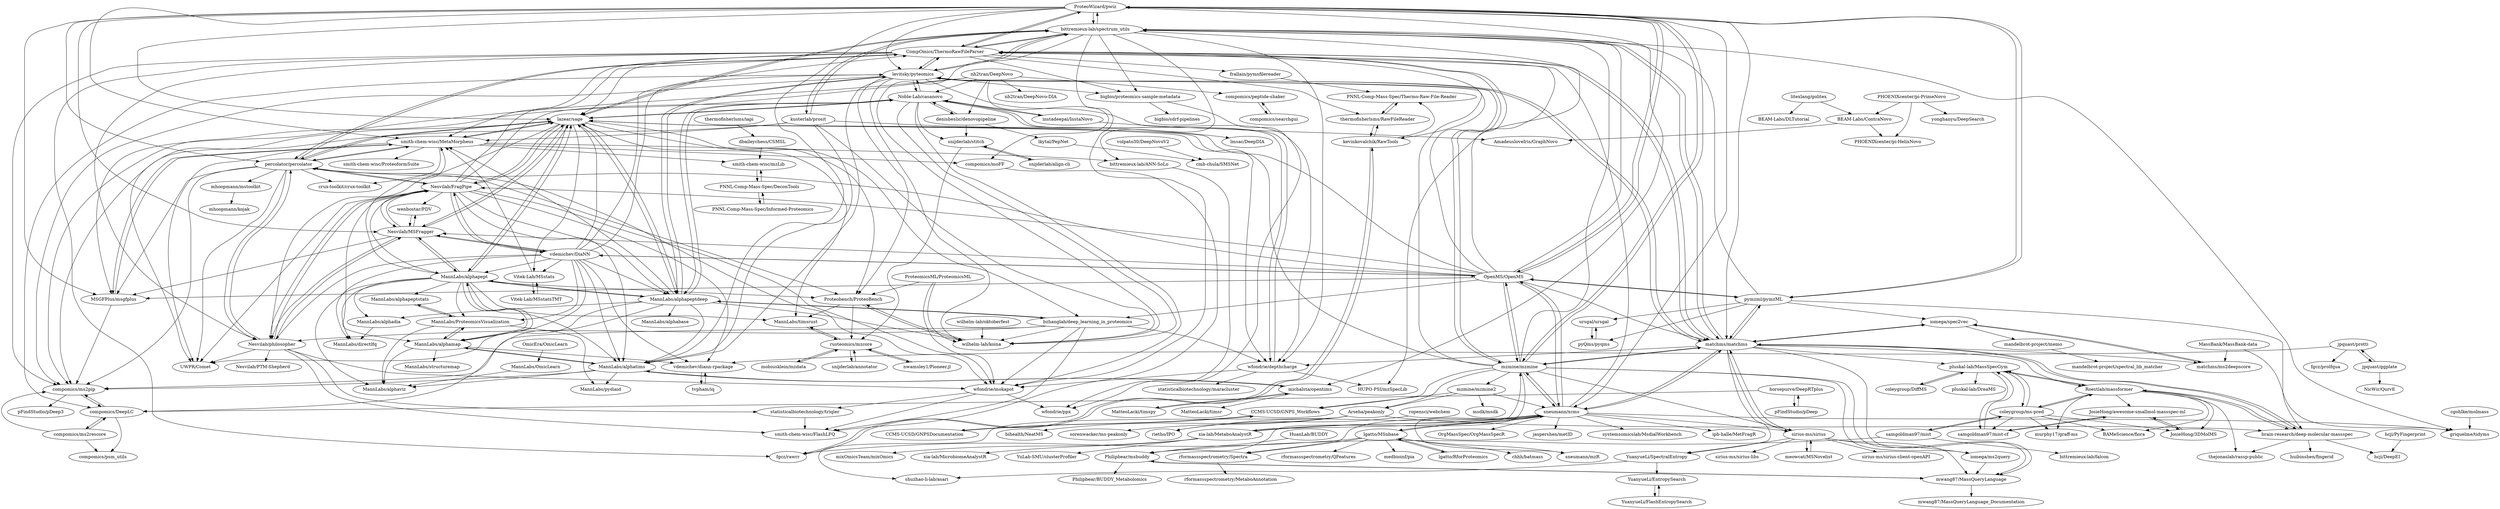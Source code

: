 digraph G {
"ProteoWizard/pwiz" -> "bittremieux-lab/spectrum_utils"
"ProteoWizard/pwiz" -> "pymzml/pymzML"
"ProteoWizard/pwiz" -> "CompOmics/ThermoRawFileParser"
"ProteoWizard/pwiz" -> "levitsky/pyteomics"
"ProteoWizard/pwiz" -> "OpenMS/OpenMS"
"ProteoWizard/pwiz" -> "mzmine/mzmine"
"ProteoWizard/pwiz" -> "smith-chem-wisc/MetaMorpheus"
"ProteoWizard/pwiz" -> "matchms/matchms"
"ProteoWizard/pwiz" -> "lazear/sage"
"ProteoWizard/pwiz" -> "percolator/percolator"
"ProteoWizard/pwiz" -> "sneumann/xcms"
"ProteoWizard/pwiz" -> "MSGFPlus/msgfplus"
"ProteoWizard/pwiz" -> "Nesvilab/MSFragger"
"ProteoWizard/pwiz" -> "michalsta/opentims"
"ProteoWizard/pwiz" -> "MannLabs/alphatims"
"vdemichev/DiaNN" -> "Nesvilab/FragPipe"
"vdemichev/DiaNN" -> "Nesvilab/MSFragger"
"vdemichev/DiaNN" -> "lazear/sage"
"vdemichev/DiaNN" -> "vdemichev/diann-rpackage"
"vdemichev/DiaNN" -> "Nesvilab/philosopher"
"vdemichev/DiaNN" -> "MannLabs/alphamap"
"vdemichev/DiaNN" -> "MannLabs/alphatims"
"vdemichev/DiaNN" -> "MannLabs/ProteomicsVisualization"
"vdemichev/DiaNN" -> "CompOmics/ThermoRawFileParser"
"vdemichev/DiaNN" -> "OpenMS/OpenMS"
"vdemichev/DiaNN" -> "MannLabs/alphapeptdeep"
"vdemichev/DiaNN" -> "MannLabs/directlfq"
"vdemichev/DiaNN" -> "levitsky/pyteomics"
"vdemichev/DiaNN" -> "Vitek-Lab/MSstats"
"vdemichev/DiaNN" -> "MannLabs/alphapept"
"CCMS-UCSD/GNPSDocumentation" -> "CCMS-UCSD/GNPS_Workflows"
"bigbio/proteomics-sample-metadata" -> "bigbio/sdrf-pipelines"
"bigbio/proteomics-sample-metadata" -> "wfondrie/ppx"
"xia-lab/MetaboAnalystR" -> "sneumann/xcms"
"xia-lab/MetaboAnalystR" -> "xia-lab/MicrobiomeAnalystR" ["e"=1]
"xia-lab/MetaboAnalystR" -> "YuLab-SMU/clusterProfiler" ["e"=1]
"xia-lab/MetaboAnalystR" -> "mixOmicsTeam/mixOmics"
"xia-lab/MetaboAnalystR" -> "mzmine/mzmine"
"statisticalbiotechnology/triqler" -> "smith-chem-wisc/FlashLFQ"
"brain-research/deep-molecular-massspec" -> "hcji/DeepEI"
"brain-research/deep-molecular-massspec" -> "Roestlab/massformer"
"brain-research/deep-molecular-massspec" -> "matchms/matchms"
"brain-research/deep-molecular-massspec" -> "thejonaslab/rassp-public"
"brain-research/deep-molecular-massspec" -> "huibinshen/fingerid"
"kevinkovalchik/RawTools" -> "fgcz/rawrr"
"kevinkovalchik/RawTools" -> "thermofisherlsms/RawFileReader"
"kevinkovalchik/RawTools" -> "PNNL-Comp-Mass-Spec/Thermo-Raw-File-Reader"
"OpenMS/OpenMS" -> "ProteoWizard/pwiz"
"OpenMS/OpenMS" -> "sneumann/xcms"
"OpenMS/OpenMS" -> "bittremieux-lab/spectrum_utils"
"OpenMS/OpenMS" -> "matchms/matchms"
"OpenMS/OpenMS" -> "pymzml/pymzML"
"OpenMS/OpenMS" -> "lazear/sage"
"OpenMS/OpenMS" -> "mzmine/mzmine"
"OpenMS/OpenMS" -> "Nesvilab/FragPipe"
"OpenMS/OpenMS" -> "CompOmics/ThermoRawFileParser"
"OpenMS/OpenMS" -> "percolator/percolator"
"OpenMS/OpenMS" -> "Nesvilab/MSFragger"
"OpenMS/OpenMS" -> "MSGFPlus/msgfplus"
"OpenMS/OpenMS" -> "vdemichev/DiaNN"
"OpenMS/OpenMS" -> "levitsky/pyteomics"
"OpenMS/OpenMS" -> "bzhanglab/deep_learning_in_proteomics"
"sneumann/xcms" -> "lgatto/MSnbase"
"sneumann/xcms" -> "rietho/IPO"
"sneumann/xcms" -> "sneumann/mzR"
"sneumann/xcms" -> "matchms/matchms"
"sneumann/xcms" -> "mzmine/mzmine"
"sneumann/xcms" -> "xia-lab/MetaboAnalystR"
"sneumann/xcms" -> "CompOmics/ThermoRawFileParser"
"sneumann/xcms" -> "OpenMS/OpenMS"
"sneumann/xcms" -> "sirius-ms/sirius"
"sneumann/xcms" -> "OrgMassSpec/OrgMassSpecR"
"sneumann/xcms" -> "jaspershen/metID"
"sneumann/xcms" -> "rformassspectrometry/Spectra"
"sneumann/xcms" -> "systemsomicslab/MsdialWorkbench"
"sneumann/xcms" -> "ipb-halle/MetFragR"
"sneumann/xcms" -> "griquelme/tidyms"
"hcji/PyFingerprint" -> "hcji/DeepEI"
"kusterlab/prosit" -> "compomics/ms2pip"
"kusterlab/prosit" -> "bittremieux-lab/spectrum_utils"
"kusterlab/prosit" -> "lmsac/DeepDIA"
"kusterlab/prosit" -> "smith-chem-wisc/MetaMorpheus"
"kusterlab/prosit" -> "wilhelm-lab/koina"
"kusterlab/prosit" -> "MannLabs/alphatims"
"Vitek-Lab/MSstats" -> "Vitek-Lab/MSstatsTMT"
"Vitek-Lab/MSstats" -> "smith-chem-wisc/MetaMorpheus"
"CompOmics/ThermoRawFileParser" -> "kevinkovalchik/RawTools"
"CompOmics/ThermoRawFileParser" -> "percolator/percolator"
"CompOmics/ThermoRawFileParser" -> "thermofisherlsms/RawFileReader"
"CompOmics/ThermoRawFileParser" -> "matchms/matchms"
"CompOmics/ThermoRawFileParser" -> "levitsky/pyteomics"
"CompOmics/ThermoRawFileParser" -> "bittremieux-lab/spectrum_utils"
"CompOmics/ThermoRawFileParser" -> "bigbio/proteomics-sample-metadata"
"CompOmics/ThermoRawFileParser" -> "ProteoWizard/pwiz"
"CompOmics/ThermoRawFileParser" -> "Nesvilab/philosopher"
"CompOmics/ThermoRawFileParser" -> "lazear/sage"
"CompOmics/ThermoRawFileParser" -> "frallain/pymsfilereader"
"CompOmics/ThermoRawFileParser" -> "smith-chem-wisc/MetaMorpheus"
"CompOmics/ThermoRawFileParser" -> "compomics/ms2pip"
"CompOmics/ThermoRawFileParser" -> "mzmine/mzmine"
"CompOmics/ThermoRawFileParser" -> "fgcz/rawrr"
"Nesvilab/MSFragger" -> "Nesvilab/FragPipe"
"Nesvilab/MSFragger" -> "Nesvilab/philosopher"
"Nesvilab/MSFragger" -> "wenbostar/PDV"
"Nesvilab/MSFragger" -> "lazear/sage"
"Nesvilab/MSFragger" -> "MSGFPlus/msgfplus"
"Nesvilab/MSFragger" -> "MannLabs/alphapept"
"Nesvilab/MSFragger" -> "vdemichev/DiaNN"
"bittremieux-lab/spectrum_utils" -> "matchms/matchms"
"bittremieux-lab/spectrum_utils" -> "levitsky/pyteomics"
"bittremieux-lab/spectrum_utils" -> "wfondrie/mokapot"
"bittremieux-lab/spectrum_utils" -> "lazear/sage"
"bittremieux-lab/spectrum_utils" -> "kusterlab/prosit"
"bittremieux-lab/spectrum_utils" -> "CompOmics/ThermoRawFileParser"
"bittremieux-lab/spectrum_utils" -> "ProteoWizard/pwiz"
"bittremieux-lab/spectrum_utils" -> "griquelme/tidyms"
"bittremieux-lab/spectrum_utils" -> "bigbio/proteomics-sample-metadata"
"bittremieux-lab/spectrum_utils" -> "wilhelm-lab/koina"
"bittremieux-lab/spectrum_utils" -> "bittremieux-lab/ANN-SoLo"
"bittremieux-lab/spectrum_utils" -> "wfondrie/depthcharge"
"bittremieux-lab/spectrum_utils" -> "HUPO-PSI/mzSpecLib"
"MassBank/MassBank-data" -> "matchms/ms2deepscore"
"MassBank/MassBank-data" -> "griquelme/tidyms"
"volpato30/DeepNovoV2" -> "cmb-chula/SMSNet"
"compomics/DeepLC" -> "compomics/ms2pip"
"compomics/DeepLC" -> "compomics/psm_utils"
"compomics/DeepLC" -> "compomics/ms2rescore"
"compomics/ms2rescore" -> "compomics/DeepLC"
"compomics/ms2rescore" -> "compomics/ms2pip"
"compomics/ms2rescore" -> "compomics/psm_utils"
"pFindStudio/pDeep" -> "horsepurve/DeepRTplus"
"rformassspectrometry/Spectra" -> "rformassspectrometry/MetaboAnnotation"
"wenbostar/PDV" -> "Nesvilab/MSFragger"
"Vitek-Lab/MSstatsTMT" -> "Vitek-Lab/MSstats"
"jpquast/protti" -> "jpquast/ggplate"
"jpquast/protti" -> "fgcz/prolfqua"
"jpquast/protti" -> "vdemichev/diann-rpackage"
"matchms/matchms" -> "iomega/spec2vec"
"matchms/matchms" -> "bittremieux-lab/spectrum_utils"
"matchms/matchms" -> "mzmine/mzmine"
"matchms/matchms" -> "mwang87/MassQueryLanguage"
"matchms/matchms" -> "sirius-ms/sirius"
"matchms/matchms" -> "matchms/ms2deepscore"
"matchms/matchms" -> "pymzml/pymzML"
"matchms/matchms" -> "YuanyueLi/SpectralEntropy"
"matchms/matchms" -> "CompOmics/ThermoRawFileParser"
"matchms/matchms" -> "brain-research/deep-molecular-massspec"
"matchms/matchms" -> "levitsky/pyteomics"
"matchms/matchms" -> "sneumann/xcms"
"matchms/matchms" -> "pluskal-lab/MassSpecGym"
"matchms/matchms" -> "wfondrie/depthcharge"
"matchms/matchms" -> "Roestlab/massformer"
"OmicEra/OmicLearn" -> "MannLabs/OmicLearn"
"percolator/percolator" -> "smith-chem-wisc/MetaMorpheus"
"percolator/percolator" -> "UWPR/Comet"
"percolator/percolator" -> "crux-toolkit/crux-toolkit"
"percolator/percolator" -> "Nesvilab/philosopher"
"percolator/percolator" -> "lazear/sage"
"percolator/percolator" -> "CompOmics/ThermoRawFileParser"
"percolator/percolator" -> "Nesvilab/FragPipe"
"percolator/percolator" -> "wfondrie/mokapot"
"percolator/percolator" -> "MSGFPlus/msgfplus"
"percolator/percolator" -> "compomics/ms2pip"
"percolator/percolator" -> "mhoopmann/mstoolkit"
"percolator/percolator" -> "Proteobench/ProteoBench"
"mzmine/mzmine" -> "matchms/matchms"
"mzmine/mzmine" -> "sneumann/xcms"
"mzmine/mzmine" -> "sirius-ms/sirius"
"mzmine/mzmine" -> "mwang87/MassQueryLanguage"
"mzmine/mzmine" -> "CompOmics/ThermoRawFileParser"
"mzmine/mzmine" -> "ProteoWizard/pwiz"
"mzmine/mzmine" -> "CCMS-UCSD/GNPS_Workflows"
"mzmine/mzmine" -> "bittremieux-lab/spectrum_utils"
"mzmine/mzmine" -> "OpenMS/OpenMS"
"mzmine/mzmine" -> "levitsky/pyteomics"
"mzmine/mzmine" -> "iomega/ms2query"
"mzmine/mzmine" -> "mzmine/mzmine2"
"mzmine/mzmine" -> "lazear/sage"
"mzmine/mzmine" -> "Arseha/peakonly"
"mzmine/mzmine" -> "Philipbear/msbuddy"
"PNNL-Comp-Mass-Spec/DeconTools" -> "PNNL-Comp-Mass-Spec/Informed-Proteomics"
"PNNL-Comp-Mass-Spec/DeconTools" -> "smith-chem-wisc/mzLib"
"PNNL-Comp-Mass-Spec/Informed-Proteomics" -> "PNNL-Comp-Mass-Spec/DeconTools"
"compomics/moFF" -> "smith-chem-wisc/FlashLFQ"
"vdemichev/diann-rpackage" -> "tvpham/iq"
"michalsta/opentims" -> "MatteoLacki/timspy"
"michalsta/opentims" -> "MannLabs/alphatims"
"michalsta/opentims" -> "MatteoLacki/timsr"
"Arseha/peakonly" -> "bihealth/NeatMS"
"Arseha/peakonly" -> "sorenwacker/ms-peakonly"
"Arseha/peakonly" -> "shuzhao-li-lab/asari"
"Arseha/peakonly" -> "brain-research/deep-molecular-massspec"
"YuanyueLi/SpectralEntropy" -> "YuanyueLi/EntropySearch"
"YuanyueLi/SpectralEntropy" -> "shuzhao-li-lab/asari"
"fgcz/rawrr" -> "kevinkovalchik/RawTools"
"cgohlke/molmass" -> "griquelme/tidyms"
"bzhanglab/deep_learning_in_proteomics" -> "MannLabs/alphapeptdeep"
"bzhanglab/deep_learning_in_proteomics" -> "wilhelm-lab/koina"
"bzhanglab/deep_learning_in_proteomics" -> "wfondrie/mokapot"
"bzhanglab/deep_learning_in_proteomics" -> "wfondrie/depthcharge"
"bzhanglab/deep_learning_in_proteomics" -> "smith-chem-wisc/FlashLFQ"
"bzhanglab/deep_learning_in_proteomics" -> "Nesvilab/philosopher"
"bzhanglab/deep_learning_in_proteomics" -> "compomics/ms2pip"
"levitsky/pyteomics" -> "bittremieux-lab/spectrum_utils"
"levitsky/pyteomics" -> "compomics/ms2pip"
"levitsky/pyteomics" -> "compomics/DeepLC"
"levitsky/pyteomics" -> "MannLabs/alphapeptdeep"
"levitsky/pyteomics" -> "CompOmics/ThermoRawFileParser"
"levitsky/pyteomics" -> "wilhelm-lab/koina"
"levitsky/pyteomics" -> "matchms/matchms"
"levitsky/pyteomics" -> "Proteobench/ProteoBench"
"levitsky/pyteomics" -> "bigbio/proteomics-sample-metadata"
"levitsky/pyteomics" -> "MannLabs/alphatims"
"levitsky/pyteomics" -> "Noble-Lab/casanovo"
"levitsky/pyteomics" -> "wfondrie/depthcharge"
"MannLabs/alphapept" -> "MannLabs/alphamap"
"MannLabs/alphapept" -> "lazear/sage"
"MannLabs/alphapept" -> "MannLabs/alphapeptdeep"
"MannLabs/alphapept" -> "MannLabs/alphatims"
"MannLabs/alphapept" -> "Nesvilab/MSFragger"
"MannLabs/alphapept" -> "MannLabs/ProteomicsVisualization"
"MannLabs/alphapept" -> "MannLabs/alphaviz"
"MannLabs/alphapept" -> "MannLabs/alphapeptstats"
"MannLabs/alphapept" -> "MannLabs/directlfq"
"MannLabs/alphapept" -> "MannLabs/timsrust"
"MannLabs/alphapept" -> "Proteobench/ProteoBench"
"MannLabs/alphapept" -> "MannLabs/alphadia"
"MannLabs/alphapept" -> "smith-chem-wisc/MetaMorpheus"
"wfondrie/mokapot" -> "statisticalbiotechnology/triqler"
"wfondrie/mokapot" -> "wfondrie/ppx"
"wfondrie/mokapot" -> "smith-chem-wisc/FlashLFQ"
"tvpham/iq" -> "vdemichev/diann-rpackage"
"MatteoLacki/timspy" -> "michalsta/opentims"
"iomega/spec2vec" -> "matchms/matchms"
"iomega/spec2vec" -> "matchms/ms2deepscore"
"iomega/spec2vec" -> "mandelbrot-project/memo"
"mzmine/mzmine2" -> "msdk/msdk"
"mzmine/mzmine2" -> "CCMS-UCSD/GNPS_Workflows"
"mzmine/mzmine2" -> "Arseha/peakonly"
"mzmine/mzmine2" -> "sneumann/xcms"
"mwang87/MassQueryLanguage" -> "Philipbear/msbuddy"
"mwang87/MassQueryLanguage" -> "mwang87/MassQueryLanguage_Documentation"
"pymzml/pymzML" -> "matchms/matchms"
"pymzml/pymzML" -> "pyQms/pyqms"
"pymzml/pymzML" -> "ProteoWizard/pwiz"
"pymzml/pymzML" -> "ursgal/ursgal"
"pymzml/pymzML" -> "bittremieux-lab/spectrum_utils"
"pymzml/pymzML" -> "OpenMS/OpenMS"
"pymzml/pymzML" -> "brain-research/deep-molecular-massspec"
"pymzml/pymzML" -> "iomega/spec2vec"
"mhoopmann/mstoolkit" -> "mhoopmann/kojak"
"mobiusklein/mzdata" -> "rusteomics/mzcore"
"MannLabs/ProteomicsVisualization" -> "MannLabs/alphamap"
"MannLabs/ProteomicsVisualization" -> "MannLabs/pydiaid"
"MannLabs/ProteomicsVisualization" -> "MannLabs/alphaviz"
"MannLabs/ProteomicsVisualization" -> "MannLabs/alphapeptstats"
"MannLabs/alphatims" -> "michalsta/opentims"
"MannLabs/alphatims" -> "MannLabs/alphaviz"
"MannLabs/alphatims" -> "MannLabs/alphamap"
"MannLabs/alphatims" -> "MannLabs/pydiaid"
"MannLabs/alphatims" -> "compomics/ms2pip"
"ropensci/webchem" -> "rietho/IPO"
"wfondrie/depthcharge" -> "Noble-Lab/casanovo"
"wfondrie/depthcharge" -> "HUPO-PSI/mzSpecLib"
"wfondrie/depthcharge" -> "statisticalbiotechnology/maracluster"
"wfondrie/depthcharge" -> "wfondrie/mokapot"
"iomega/ms2query" -> "mwang87/MassQueryLanguage"
"matchms/ms2deepscore" -> "iomega/spec2vec"
"MannLabs/alphamap" -> "MannLabs/alphapept"
"MannLabs/alphamap" -> "MannLabs/alphaviz"
"MannLabs/alphamap" -> "MannLabs/ProteomicsVisualization"
"MannLabs/alphamap" -> "MannLabs/structuremap"
"MannLabs/alphamap" -> "MannLabs/alphatims"
"MannLabs/alphamap" -> "vdemichev/diann-rpackage"
"denisbeslic/denovopipeline" -> "lkytal/PepNet"
"denisbeslic/denovopipeline" -> "snijderlab/stitch"
"denisbeslic/denovopipeline" -> "Noble-Lab/casanovo"
"meowcat/MSNovelist" -> "sirius-ms/sirius"
"mandelbrot-project/memo" -> "mandelbrot-project/spectral_lib_matcher"
"Roestlab/massformer" -> "coleygroup/ms-pred"
"Roestlab/massformer" -> "pluskal-lab/MassSpecGym"
"Roestlab/massformer" -> "JosieHong/3DMolMS"
"Roestlab/massformer" -> "thejonaslab/rassp-public"
"Roestlab/massformer" -> "murphy17/graff-ms"
"Roestlab/massformer" -> "BAMeScience/fiora"
"Roestlab/massformer" -> "JosieHong/awesome-smallmol-massspec-ml"
"Roestlab/massformer" -> "brain-research/deep-molecular-massspec"
"Noble-Lab/casanovo" -> "wfondrie/depthcharge"
"Noble-Lab/casanovo" -> "denisbeslic/denovopipeline"
"Noble-Lab/casanovo" -> "wilhelm-lab/koina"
"Noble-Lab/casanovo" -> "MannLabs/alphapeptdeep"
"Noble-Lab/casanovo" -> "lazear/sage"
"Noble-Lab/casanovo" -> "wfondrie/mokapot"
"Noble-Lab/casanovo" -> "snijderlab/stitch"
"Noble-Lab/casanovo" -> "instadeepai/InstaNovo"
"Noble-Lab/casanovo" -> "levitsky/pyteomics"
"pyQms/pyqms" -> "ursgal/ursgal"
"frallain/pymsfilereader" -> "PNNL-Comp-Mass-Spec/Thermo-Raw-File-Reader"
"ursgal/ursgal" -> "pyQms/pyqms"
"thermofisherlsms/RawFileReader" -> "PNNL-Comp-Mass-Spec/Thermo-Raw-File-Reader"
"thermofisherlsms/RawFileReader" -> "kevinkovalchik/RawTools"
"compomics/peptide-shaker" -> "compomics/searchgui"
"PNNL-Comp-Mass-Spec/Thermo-Raw-File-Reader" -> "thermofisherlsms/RawFileReader"
"lkytal/PepNet" -> "cmb-chula/SMSNet"
"MannLabs/alphapeptstats" -> "MannLabs/ProteomicsVisualization"
"YuanyueLi/EntropySearch" -> "YuanyueLi/FlashEntropySearch"
"MannLabs/alphapeptdeep" -> "bzhanglab/deep_learning_in_proteomics"
"MannLabs/alphapeptdeep" -> "MannLabs/alphapept"
"MannLabs/alphapeptdeep" -> "MannLabs/alphatims"
"MannLabs/alphapeptdeep" -> "MannLabs/alphabase"
"MannLabs/alphapeptdeep" -> "Noble-Lab/casanovo"
"MannLabs/alphapeptdeep" -> "UWPR/Comet"
"MannLabs/alphapeptdeep" -> "levitsky/pyteomics"
"MannLabs/alphapeptdeep" -> "smith-chem-wisc/MetaMorpheus"
"MannLabs/alphapeptdeep" -> "wilhelm-lab/koina"
"MannLabs/alphapeptdeep" -> "MannLabs/alphadia"
"MannLabs/alphapeptdeep" -> "lazear/sage"
"MannLabs/alphapeptdeep" -> "compomics/DeepLC"
"JosieHong/3DMolMS" -> "JosieHong/awesome-smallmol-massspec-ml"
"snijderlab/stitch" -> "snijderlab/align-cli"
"snijderlab/stitch" -> "rusteomics/mzcore"
"compomics/searchgui" -> "compomics/peptide-shaker"
"MannLabs/alphadia" -> "MannLabs/directlfq"
"CCMS-UCSD/GNPS_Workflows" -> "CCMS-UCSD/GNPSDocumentation"
"samgoldman97/mist" -> "bittremieux-lab/falcon"
"samgoldman97/mist" -> "coleygroup/ms-pred"
"samgoldman97/mist" -> "Philipbear/msbuddy"
"dbaileychess/CSMSL" -> "smith-chem-wisc/mzLib"
"MSGFPlus/msgfplus" -> "compomics/ms2pip"
"MSGFPlus/msgfplus" -> "smith-chem-wisc/MetaMorpheus"
"thermofisherlsms/iapi" -> "dbaileychess/CSMSL"
"jpquast/ggplate" -> "jpquast/protti"
"jpquast/ggplate" -> "NicWir/QurvE"
"lgatto/RforProteomics" -> "lgatto/MSnbase"
"lazear/sage" -> "Nesvilab/FragPipe"
"lazear/sage" -> "MannLabs/alphapept"
"lazear/sage" -> "Proteobench/ProteoBench"
"lazear/sage" -> "smith-chem-wisc/MetaMorpheus"
"lazear/sage" -> "Nesvilab/MSFragger"
"lazear/sage" -> "percolator/percolator"
"lazear/sage" -> "bittremieux-lab/spectrum_utils"
"lazear/sage" -> "MannLabs/timsrust"
"lazear/sage" -> "wfondrie/depthcharge"
"lazear/sage" -> "Noble-Lab/casanovo"
"lazear/sage" -> "Vitek-Lab/MSstats"
"lazear/sage" -> "UWPR/Comet"
"lazear/sage" -> "MannLabs/alphapeptdeep"
"lazear/sage" -> "bzhanglab/deep_learning_in_proteomics"
"lazear/sage" -> "Nesvilab/philosopher"
"MannLabs/OmicLearn" -> "MannLabs/alphaviz"
"wilhelm-lab/koina" -> "Proteobench/ProteoBench"
"Proteobench/ProteoBench" -> "MannLabs/timsrust"
"Proteobench/ProteoBench" -> "wilhelm-lab/koina"
"Proteobench/ProteoBench" -> "rusteomics/mzcore"
"HuanLab/BUDDY" -> "Philipbear/msbuddy"
"wilhelm-lab/oktoberfest" -> "wilhelm-lab/koina"
"ProteomicsML/ProteomicsML" -> "Proteobench/ProteoBench"
"ProteomicsML/ProteomicsML" -> "wilhelm-lab/koina"
"ProteomicsML/ProteomicsML" -> "wfondrie/mokapot"
"Philipbear/msbuddy" -> "Philipbear/BUDDY_Metabolomics"
"Philipbear/msbuddy" -> "mwang87/MassQueryLanguage"
"smith-chem-wisc/mzLib" -> "PNNL-Comp-Mass-Spec/DeconTools"
"instadeepai/InstaNovo" -> "AmadeusloveIris/GraphNovo"
"instadeepai/InstaNovo" -> "Noble-Lab/casanovo"
"coleygroup/ms-pred" -> "Roestlab/massformer"
"coleygroup/ms-pred" -> "pluskal-lab/MassSpecGym"
"coleygroup/ms-pred" -> "murphy17/graff-ms"
"coleygroup/ms-pred" -> "samgoldman97/mist-cf"
"coleygroup/ms-pred" -> "JosieHong/3DMolMS"
"coleygroup/ms-pred" -> "samgoldman97/mist"
"coleygroup/ms-pred" -> "BAMeScience/fiora"
"JosieHong/awesome-smallmol-massspec-ml" -> "samgoldman97/mist-cf"
"JosieHong/awesome-smallmol-massspec-ml" -> "JosieHong/3DMolMS"
"samgoldman97/mist-cf" -> "pluskal-lab/MassSpecGym"
"samgoldman97/mist-cf" -> "JosieHong/awesome-smallmol-massspec-ml"
"YuanyueLi/FlashEntropySearch" -> "YuanyueLi/EntropySearch"
"MannLabs/timsrust" -> "rusteomics/mzcore"
"snijderlab/annotator" -> "rusteomics/mzcore"
"rusteomics/mzcore" -> "MannLabs/timsrust"
"rusteomics/mzcore" -> "nwamsley1/Pioneer.jl"
"rusteomics/mzcore" -> "mobiusklein/mzdata"
"rusteomics/mzcore" -> "snijderlab/annotator"
"snijderlab/align-cli" -> "snijderlab/stitch"
"bittremieux-lab/ANN-SoLo" -> "wfondrie/ppx"
"smith-chem-wisc/MetaMorpheus" -> "smith-chem-wisc/mzLib"
"smith-chem-wisc/MetaMorpheus" -> "bittremieux-lab/ANN-SoLo"
"smith-chem-wisc/MetaMorpheus" -> "percolator/percolator"
"smith-chem-wisc/MetaMorpheus" -> "MSGFPlus/msgfplus"
"smith-chem-wisc/MetaMorpheus" -> "lazear/sage"
"smith-chem-wisc/MetaMorpheus" -> "UWPR/Comet"
"smith-chem-wisc/MetaMorpheus" -> "compomics/moFF"
"smith-chem-wisc/MetaMorpheus" -> "crux-toolkit/crux-toolkit"
"smith-chem-wisc/MetaMorpheus" -> "smith-chem-wisc/ProteoformSuite"
"horsepurve/DeepRTplus" -> "pFindStudio/pDeep"
"horsepurve/DeepRTplus" -> "compomics/DeepLC"
"BEAM-Labs/ContraNovo" -> "PHOENIXcenter/pi-HelixNovo"
"BEAM-Labs/ContraNovo" -> "AmadeusloveIris/GraphNovo"
"nwamsley1/Pioneer.jl" -> "rusteomics/mzcore"
"litexlang/golitex" -> "BEAM-Labs/ContraNovo"
"litexlang/golitex" -> "BEAM-Labs/DLTutorial"
"Nesvilab/philosopher" -> "Nesvilab/MSFragger"
"Nesvilab/philosopher" -> "Nesvilab/FragPipe"
"Nesvilab/philosopher" -> "UWPR/Comet"
"Nesvilab/philosopher" -> "wfondrie/mokapot"
"Nesvilab/philosopher" -> "Nesvilab/PTM-Shepherd"
"Nesvilab/philosopher" -> "smith-chem-wisc/FlashLFQ"
"Nesvilab/philosopher" -> "percolator/percolator"
"Nesvilab/philosopher" -> "statisticalbiotechnology/triqler"
"PHOENIXcenter/pi-PrimeNovo" -> "PHOENIXcenter/pi-HelixNovo"
"PHOENIXcenter/pi-PrimeNovo" -> "BEAM-Labs/ContraNovo"
"PHOENIXcenter/pi-PrimeNovo" -> "yonghanyu/DeepSearch"
"pluskal-lab/MassSpecGym" -> "samgoldman97/mist-cf"
"pluskal-lab/MassSpecGym" -> "coleygroup/DiffMS"
"pluskal-lab/MassSpecGym" -> "coleygroup/ms-pred"
"pluskal-lab/MassSpecGym" -> "pluskal-lab/DreaMS"
"pluskal-lab/MassSpecGym" -> "Roestlab/massformer"
"compomics/ms2pip" -> "compomics/DeepLC"
"compomics/ms2pip" -> "pFindStudio/pDeep3"
"Nesvilab/FragPipe" -> "Nesvilab/MSFragger"
"Nesvilab/FragPipe" -> "lazear/sage"
"Nesvilab/FragPipe" -> "vdemichev/DiaNN"
"Nesvilab/FragPipe" -> "Nesvilab/philosopher"
"Nesvilab/FragPipe" -> "percolator/percolator"
"Nesvilab/FragPipe" -> "MannLabs/alphatims"
"Nesvilab/FragPipe" -> "MannLabs/alphamap"
"Nesvilab/FragPipe" -> "wenbostar/PDV"
"Nesvilab/FragPipe" -> "UWPR/Comet"
"Nesvilab/FragPipe" -> "Noble-Lab/casanovo"
"Nesvilab/FragPipe" -> "vdemichev/diann-rpackage"
"Nesvilab/FragPipe" -> "MannLabs/alphapept"
"Nesvilab/FragPipe" -> "MannLabs/alphapeptdeep"
"Nesvilab/FragPipe" -> "CompOmics/ThermoRawFileParser"
"Nesvilab/FragPipe" -> "wfondrie/mokapot"
"sirius-ms/sirius" -> "sirius-ms/sirius-client-openAPI"
"sirius-ms/sirius" -> "meowcat/MSNovelist"
"sirius-ms/sirius" -> "iomega/ms2query"
"sirius-ms/sirius" -> "mwang87/MassQueryLanguage"
"sirius-ms/sirius" -> "matchms/matchms"
"sirius-ms/sirius" -> "YuanyueLi/SpectralEntropy"
"sirius-ms/sirius" -> "sirius-ms/sirius-libs"
"nh2tran/DeepNovo" -> "nh2tran/DeepNovo-DIA"
"nh2tran/DeepNovo" -> "compomics/moFF"
"nh2tran/DeepNovo" -> "compomics/ms2pip"
"nh2tran/DeepNovo" -> "compomics/peptide-shaker"
"nh2tran/DeepNovo" -> "Noble-Lab/casanovo"
"nh2tran/DeepNovo" -> "denisbeslic/denovopipeline"
"nh2tran/DeepNovo" -> "MSGFPlus/msgfplus"
"lgatto/MSnbase" -> "sneumann/xcms"
"lgatto/MSnbase" -> "sneumann/mzR"
"lgatto/MSnbase" -> "chhh/batmass"
"lgatto/MSnbase" -> "rformassspectrometry/QFeatures"
"lgatto/MSnbase" -> "rformassspectrometry/Spectra"
"lgatto/MSnbase" -> "lgatto/RforProteomics"
"lgatto/MSnbase" -> "fgcz/rawrr"
"lgatto/MSnbase" -> "medbioinf/pia"
"coleygroup/DiffMS" -> "pluskal-lab/MassSpecGym"
"ProteoWizard/pwiz" ["l"="53.375,16.614"]
"bittremieux-lab/spectrum_utils" ["l"="53.352,16.643"]
"pymzml/pymzML" ["l"="53.389,16.643"]
"CompOmics/ThermoRawFileParser" ["l"="53.361,16.617"]
"levitsky/pyteomics" ["l"="53.338,16.622"]
"OpenMS/OpenMS" ["l"="53.369,16.631"]
"mzmine/mzmine" ["l"="53.409,16.641"]
"smith-chem-wisc/MetaMorpheus" ["l"="53.311,16.632"]
"matchms/matchms" ["l"="53.405,16.625"]
"lazear/sage" ["l"="53.329,16.606"]
"percolator/percolator" ["l"="53.322,16.618"]
"sneumann/xcms" ["l"="53.422,16.674"]
"MSGFPlus/msgfplus" ["l"="53.327,16.633"]
"Nesvilab/MSFragger" ["l"="53.346,16.592"]
"michalsta/opentims" ["l"="53.362,16.556"]
"MannLabs/alphatims" ["l"="53.327,16.576"]
"vdemichev/DiaNN" ["l"="53.342,16.573"]
"Nesvilab/FragPipe" ["l"="53.328,16.588"]
"vdemichev/diann-rpackage" ["l"="53.337,16.519"]
"Nesvilab/philosopher" ["l"="53.315,16.598"]
"MannLabs/alphamap" ["l"="53.318,16.548"]
"MannLabs/ProteomicsVisualization" ["l"="53.314,16.531"]
"MannLabs/alphapeptdeep" ["l"="53.303,16.595"]
"MannLabs/directlfq" ["l"="53.331,16.548"]
"Vitek-Lab/MSstats" ["l"="53.293,16.58"]
"MannLabs/alphapept" ["l"="53.311,16.569"]
"CCMS-UCSD/GNPSDocumentation" ["l"="53.477,16.705"]
"CCMS-UCSD/GNPS_Workflows" ["l"="53.457,16.681"]
"bigbio/proteomics-sample-metadata" ["l"="53.342,16.663"]
"bigbio/sdrf-pipelines" ["l"="53.337,16.697"]
"wfondrie/ppx" ["l"="53.31,16.671"]
"xia-lab/MetaboAnalystR" ["l"="53.414,16.716"]
"xia-lab/MicrobiomeAnalystR" ["l"="39.929,38.204"]
"YuLab-SMU/clusterProfiler" ["l"="41.153,38.557"]
"mixOmicsTeam/mixOmics" ["l"="53.416,16.773"]
"statisticalbiotechnology/triqler" ["l"="53.277,16.602"]
"smith-chem-wisc/FlashLFQ" ["l"="53.281,16.625"]
"brain-research/deep-molecular-massspec" ["l"="53.45,16.597"]
"hcji/DeepEI" ["l"="53.517,16.579"]
"Roestlab/massformer" ["l"="53.464,16.56"]
"thejonaslab/rassp-public" ["l"="53.453,16.573"]
"huibinshen/fingerid" ["l"="53.473,16.582"]
"kevinkovalchik/RawTools" ["l"="53.41,16.601"]
"fgcz/rawrr" ["l"="53.426,16.626"]
"thermofisherlsms/RawFileReader" ["l"="53.399,16.586"]
"PNNL-Comp-Mass-Spec/Thermo-Raw-File-Reader" ["l"="53.413,16.572"]
"bzhanglab/deep_learning_in_proteomics" ["l"="53.31,16.617"]
"lgatto/MSnbase" ["l"="53.478,16.692"]
"rietho/IPO" ["l"="53.453,16.742"]
"sneumann/mzR" ["l"="53.456,16.698"]
"sirius-ms/sirius" ["l"="53.449,16.639"]
"OrgMassSpec/OrgMassSpecR" ["l"="53.423,16.697"]
"jaspershen/metID" ["l"="53.437,16.707"]
"rformassspectrometry/Spectra" ["l"="53.461,16.715"]
"systemsomicslab/MsdialWorkbench" ["l"="53.437,16.726"]
"ipb-halle/MetFragR" ["l"="53.439,16.688"]
"griquelme/tidyms" ["l"="53.38,16.704"]
"hcji/PyFingerprint" ["l"="53.556,16.568"]
"kusterlab/prosit" ["l"="53.317,16.652"]
"compomics/ms2pip" ["l"="53.301,16.64"]
"lmsac/DeepDIA" ["l"="53.304,16.698"]
"wilhelm-lab/koina" ["l"="53.294,16.632"]
"Vitek-Lab/MSstatsTMT" ["l"="53.266,16.567"]
"frallain/pymsfilereader" ["l"="53.39,16.569"]
"wenbostar/PDV" ["l"="53.363,16.576"]
"wfondrie/mokapot" ["l"="53.301,16.625"]
"bittremieux-lab/ANN-SoLo" ["l"="53.325,16.669"]
"wfondrie/depthcharge" ["l"="53.331,16.643"]
"HUPO-PSI/mzSpecLib" ["l"="53.349,16.674"]
"MassBank/MassBank-data" ["l"="53.385,16.728"]
"matchms/ms2deepscore" ["l"="53.397,16.685"]
"volpato30/DeepNovoV2" ["l"="53.137,16.586"]
"cmb-chula/SMSNet" ["l"="53.159,16.594"]
"compomics/DeepLC" ["l"="53.276,16.648"]
"compomics/psm_utils" ["l"="53.247,16.674"]
"compomics/ms2rescore" ["l"="53.264,16.664"]
"pFindStudio/pDeep" ["l"="53.193,16.673"]
"horsepurve/DeepRTplus" ["l"="53.219,16.669"]
"rformassspectrometry/MetaboAnnotation" ["l"="53.48,16.741"]
"jpquast/protti" ["l"="53.334,16.451"]
"jpquast/ggplate" ["l"="53.324,16.423"]
"fgcz/prolfqua" ["l"="53.351,16.427"]
"iomega/spec2vec" ["l"="53.396,16.666"]
"mwang87/MassQueryLanguage" ["l"="53.443,16.62"]
"YuanyueLi/SpectralEntropy" ["l"="53.481,16.617"]
"pluskal-lab/MassSpecGym" ["l"="53.45,16.544"]
"OmicEra/OmicLearn" ["l"="53.25,16.466"]
"MannLabs/OmicLearn" ["l"="53.268,16.493"]
"UWPR/Comet" ["l"="53.301,16.607"]
"crux-toolkit/crux-toolkit" ["l"="53.298,16.655"]
"mhoopmann/mstoolkit" ["l"="53.257,16.601"]
"Proteobench/ProteoBench" ["l"="53.288,16.601"]
"iomega/ms2query" ["l"="53.436,16.647"]
"mzmine/mzmine2" ["l"="53.466,16.662"]
"Arseha/peakonly" ["l"="53.488,16.635"]
"Philipbear/msbuddy" ["l"="53.467,16.602"]
"PNNL-Comp-Mass-Spec/DeconTools" ["l"="53.253,16.73"]
"PNNL-Comp-Mass-Spec/Informed-Proteomics" ["l"="53.236,16.743"]
"smith-chem-wisc/mzLib" ["l"="53.271,16.711"]
"compomics/moFF" ["l"="53.266,16.637"]
"tvpham/iq" ["l"="53.342,16.495"]
"MatteoLacki/timspy" ["l"="53.378,16.537"]
"MatteoLacki/timsr" ["l"="53.369,16.525"]
"bihealth/NeatMS" ["l"="53.532,16.639"]
"sorenwacker/ms-peakonly" ["l"="53.518,16.645"]
"shuzhao-li-lab/asari" ["l"="53.512,16.621"]
"YuanyueLi/EntropySearch" ["l"="53.529,16.61"]
"cgohlke/molmass" ["l"="53.366,16.749"]
"Noble-Lab/casanovo" ["l"="53.283,16.616"]
"MannLabs/alphaviz" ["l"="53.297,16.535"]
"MannLabs/alphapeptstats" ["l"="53.294,16.52"]
"MannLabs/timsrust" ["l"="53.276,16.579"]
"MannLabs/alphadia" ["l"="53.297,16.553"]
"mandelbrot-project/memo" ["l"="53.366,16.703"]
"msdk/msdk" ["l"="53.507,16.674"]
"mwang87/MassQueryLanguage_Documentation" ["l"="53.461,16.614"]
"pyQms/pyqms" ["l"="53.378,16.669"]
"ursgal/ursgal" ["l"="53.376,16.683"]
"mhoopmann/kojak" ["l"="53.223,16.597"]
"mobiusklein/mzdata" ["l"="53.233,16.546"]
"rusteomics/mzcore" ["l"="53.243,16.568"]
"MannLabs/pydiaid" ["l"="53.337,16.535"]
"ropensci/webchem" ["l"="53.475,16.785"]
"statisticalbiotechnology/maracluster" ["l"="53.325,16.682"]
"MannLabs/structuremap" ["l"="53.312,16.506"]
"denisbeslic/denovopipeline" ["l"="53.24,16.616"]
"lkytal/PepNet" ["l"="53.189,16.603"]
"snijderlab/stitch" ["l"="53.237,16.592"]
"meowcat/MSNovelist" ["l"="53.47,16.633"]
"mandelbrot-project/spectral_lib_matcher" ["l"="53.352,16.726"]
"coleygroup/ms-pred" ["l"="53.48,16.546"]
"JosieHong/3DMolMS" ["l"="53.48,16.533"]
"murphy17/graff-ms" ["l"="53.494,16.53"]
"BAMeScience/fiora" ["l"="53.5,16.544"]
"JosieHong/awesome-smallmol-massspec-ml" ["l"="53.477,16.519"]
"instadeepai/InstaNovo" ["l"="53.222,16.622"]
"compomics/peptide-shaker" ["l"="53.208,16.689"]
"compomics/searchgui" ["l"="53.188,16.705"]
"YuanyueLi/FlashEntropySearch" ["l"="53.552,16.609"]
"MannLabs/alphabase" ["l"="53.27,16.553"]
"snijderlab/align-cli" ["l"="53.216,16.584"]
"samgoldman97/mist" ["l"="53.5,16.563"]
"bittremieux-lab/falcon" ["l"="53.529,16.545"]
"dbaileychess/CSMSL" ["l"="53.259,16.753"]
"thermofisherlsms/iapi" ["l"="53.246,16.781"]
"NicWir/QurvE" ["l"="53.32,16.397"]
"lgatto/RforProteomics" ["l"="53.5,16.719"]
"HuanLab/BUDDY" ["l"="53.504,16.597"]
"wilhelm-lab/oktoberfest" ["l"="53.27,16.681"]
"ProteomicsML/ProteomicsML" ["l"="53.264,16.62"]
"Philipbear/BUDDY_Metabolomics" ["l"="53.49,16.588"]
"AmadeusloveIris/GraphNovo" ["l"="53.158,16.629"]
"samgoldman97/mist-cf" ["l"="53.464,16.53"]
"snijderlab/annotator" ["l"="53.22,16.553"]
"nwamsley1/Pioneer.jl" ["l"="53.222,16.565"]
"smith-chem-wisc/ProteoformSuite" ["l"="53.288,16.664"]
"BEAM-Labs/ContraNovo" ["l"="53.105,16.633"]
"PHOENIXcenter/pi-HelixNovo" ["l"="53.087,16.631"]
"litexlang/golitex" ["l"="53.073,16.651"]
"BEAM-Labs/DLTutorial" ["l"="53.05,16.66"]
"Nesvilab/PTM-Shepherd" ["l"="53.286,16.567"]
"PHOENIXcenter/pi-PrimeNovo" ["l"="53.079,16.618"]
"yonghanyu/DeepSearch" ["l"="53.057,16.61"]
"coleygroup/DiffMS" ["l"="53.456,16.514"]
"pluskal-lab/DreaMS" ["l"="53.437,16.512"]
"pFindStudio/pDeep3" ["l"="53.287,16.678"]
"sirius-ms/sirius-client-openAPI" ["l"="53.475,16.648"]
"sirius-ms/sirius-libs" ["l"="53.494,16.656"]
"nh2tran/DeepNovo" ["l"="53.25,16.645"]
"nh2tran/DeepNovo-DIA" ["l"="53.212,16.648"]
"chhh/batmass" ["l"="53.519,16.713"]
"rformassspectrometry/QFeatures" ["l"="53.517,16.693"]
"medbioinf/pia" ["l"="53.504,16.7"]
}